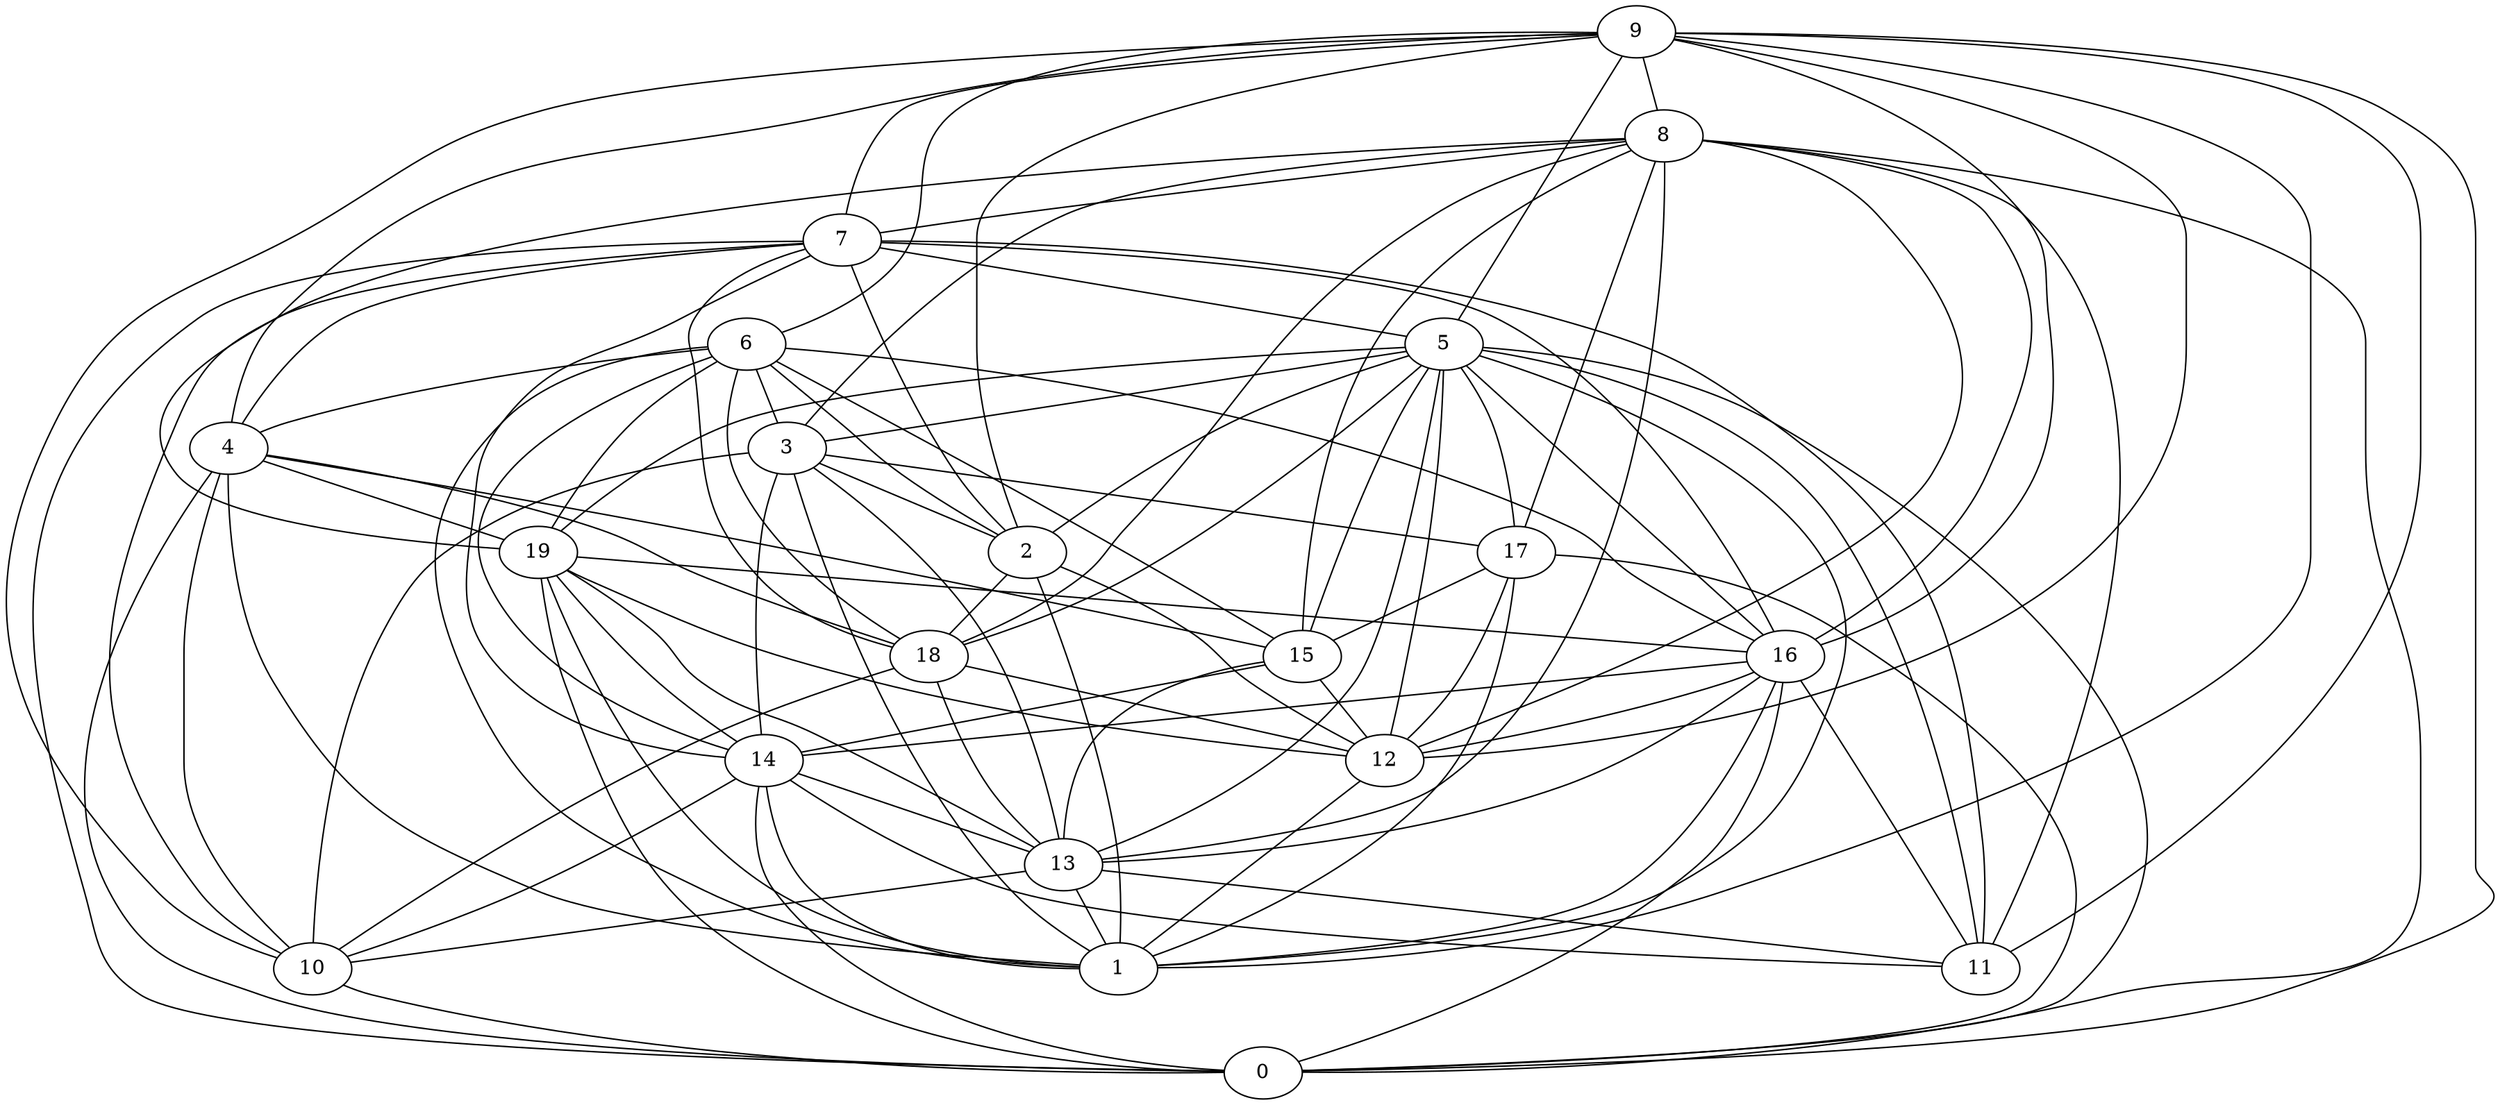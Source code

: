 digraph GG_graph {

subgraph G_graph {
edge [color = black]
"14" -> "10" [dir = none]
"14" -> "0" [dir = none]
"14" -> "1" [dir = none]
"4" -> "15" [dir = none]
"4" -> "18" [dir = none]
"4" -> "1" [dir = none]
"10" -> "0" [dir = none]
"18" -> "13" [dir = none]
"2" -> "12" [dir = none]
"6" -> "1" [dir = none]
"6" -> "19" [dir = none]
"6" -> "2" [dir = none]
"19" -> "16" [dir = none]
"19" -> "1" [dir = none]
"19" -> "0" [dir = none]
"13" -> "11" [dir = none]
"15" -> "12" [dir = none]
"9" -> "10" [dir = none]
"9" -> "2" [dir = none]
"9" -> "6" [dir = none]
"9" -> "7" [dir = none]
"9" -> "16" [dir = none]
"9" -> "8" [dir = none]
"9" -> "12" [dir = none]
"9" -> "1" [dir = none]
"9" -> "11" [dir = none]
"16" -> "11" [dir = none]
"16" -> "14" [dir = none]
"3" -> "2" [dir = none]
"3" -> "10" [dir = none]
"5" -> "1" [dir = none]
"5" -> "18" [dir = none]
"5" -> "3" [dir = none]
"5" -> "13" [dir = none]
"5" -> "12" [dir = none]
"5" -> "17" [dir = none]
"5" -> "11" [dir = none]
"8" -> "12" [dir = none]
"8" -> "17" [dir = none]
"8" -> "0" [dir = none]
"8" -> "15" [dir = none]
"8" -> "7" [dir = none]
"8" -> "3" [dir = none]
"17" -> "12" [dir = none]
"17" -> "15" [dir = none]
"17" -> "0" [dir = none]
"17" -> "1" [dir = none]
"7" -> "2" [dir = none]
"7" -> "14" [dir = none]
"7" -> "11" [dir = none]
"7" -> "16" [dir = none]
"7" -> "18" [dir = none]
"7" -> "5" [dir = none]
"7" -> "10" [dir = none]
"7" -> "0" [dir = none]
"7" -> "4" [dir = none]
"12" -> "1" [dir = none]
"5" -> "16" [dir = none]
"14" -> "13" [dir = none]
"16" -> "12" [dir = none]
"9" -> "5" [dir = none]
"19" -> "13" [dir = none]
"15" -> "13" [dir = none]
"5" -> "2" [dir = none]
"5" -> "15" [dir = none]
"13" -> "10" [dir = none]
"16" -> "1" [dir = none]
"3" -> "17" [dir = none]
"8" -> "11" [dir = none]
"8" -> "16" [dir = none]
"5" -> "19" [dir = none]
"3" -> "13" [dir = none]
"6" -> "14" [dir = none]
"8" -> "18" [dir = none]
"6" -> "18" [dir = none]
"19" -> "12" [dir = none]
"13" -> "1" [dir = none]
"15" -> "14" [dir = none]
"6" -> "4" [dir = none]
"6" -> "3" [dir = none]
"4" -> "10" [dir = none]
"4" -> "0" [dir = none]
"18" -> "10" [dir = none]
"2" -> "1" [dir = none]
"6" -> "15" [dir = none]
"9" -> "4" [dir = none]
"8" -> "19" [dir = none]
"9" -> "0" [dir = none]
"14" -> "11" [dir = none]
"3" -> "14" [dir = none]
"4" -> "19" [dir = none]
"3" -> "1" [dir = none]
"16" -> "0" [dir = none]
"18" -> "12" [dir = none]
"19" -> "14" [dir = none]
"8" -> "13" [dir = none]
"5" -> "0" [dir = none]
"16" -> "13" [dir = none]
"2" -> "18" [dir = none]
"6" -> "16" [dir = none]
}

}
